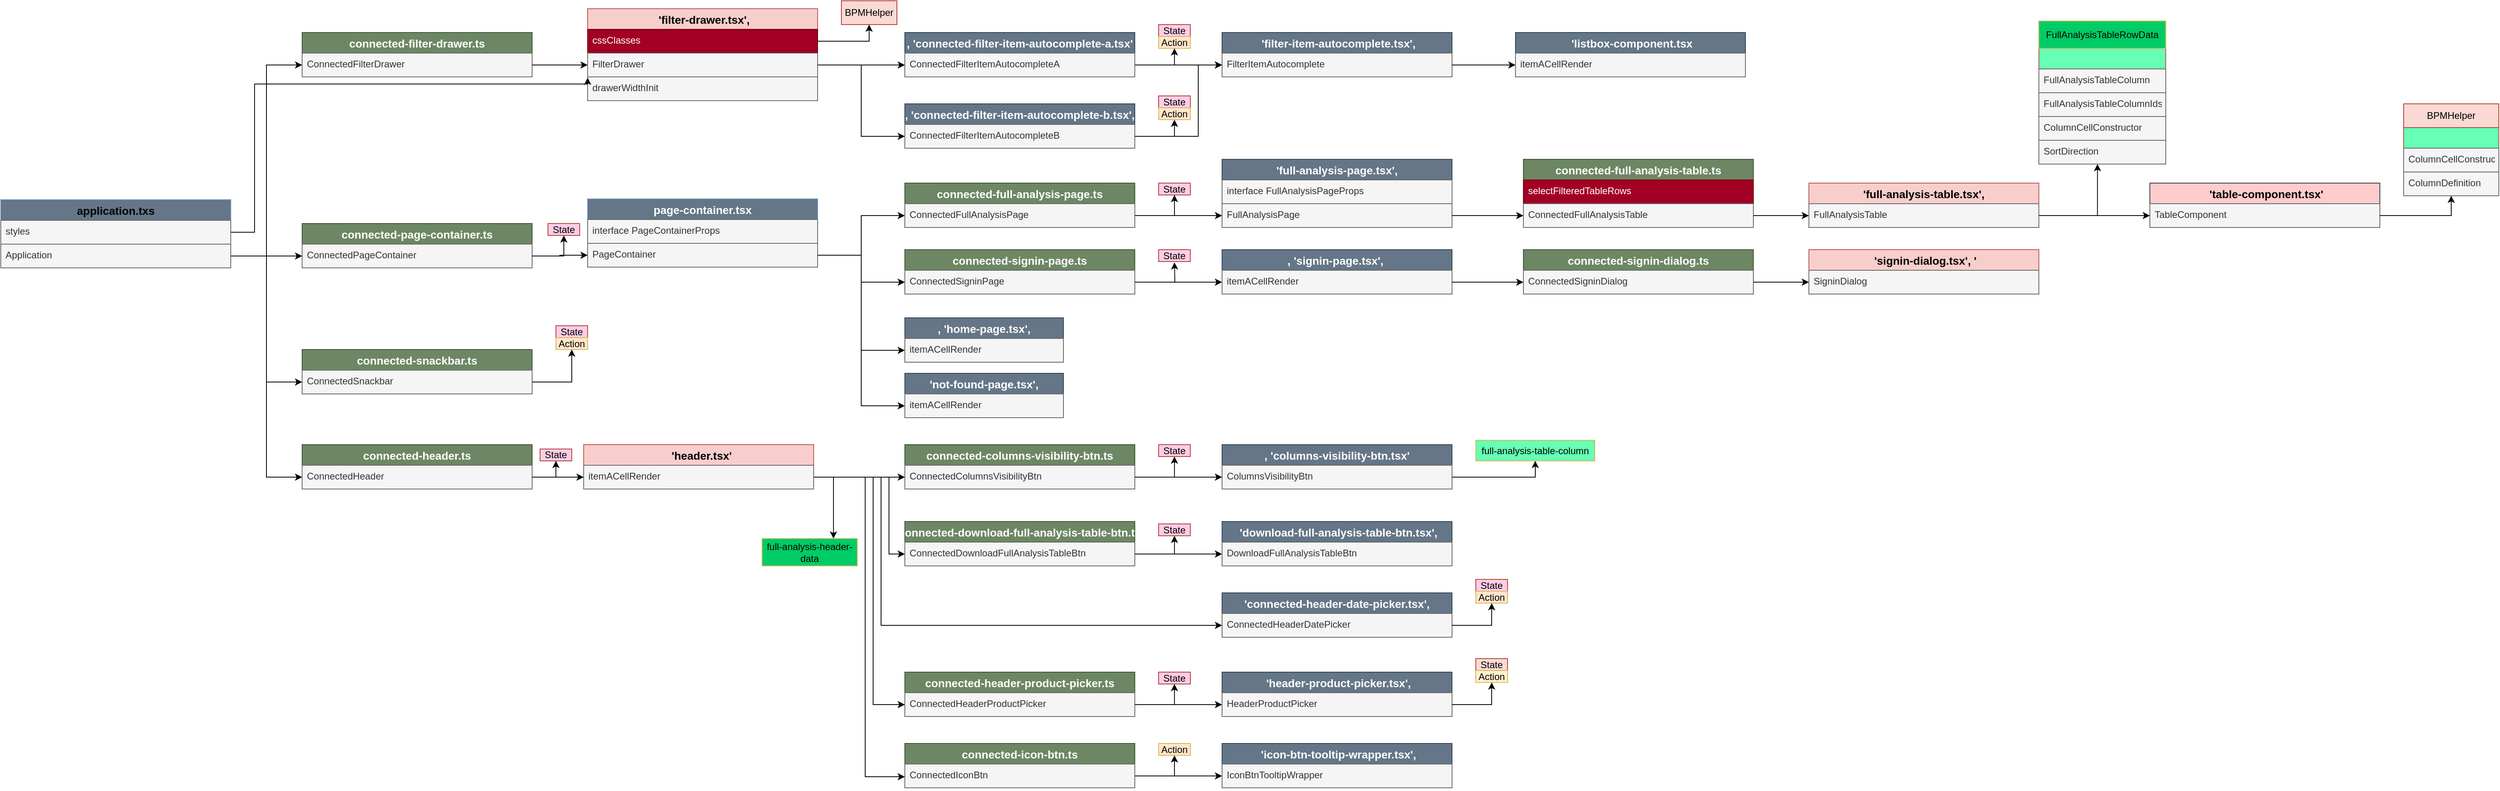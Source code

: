 <mxfile version="14.9.4" type="github">
  <diagram id="5SXes1SylNmNLAyZej1b" name="Page-1">
    <mxGraphModel dx="2721" dy="3867" grid="1" gridSize="10" guides="1" tooltips="1" connect="1" arrows="1" fold="1" page="1" pageScale="1" pageWidth="850" pageHeight="1100" math="0" shadow="0">
      <root>
        <mxCell id="0" />
        <mxCell id="1" parent="0" />
        <mxCell id="j3aWC36EJ92PUxpBvVHE-299" value="connected-columns-visibility-btn.ts" style="swimlane;fontStyle=1;childLayout=stackLayout;horizontal=1;startSize=26;horizontalStack=0;resizeParent=1;resizeParentMax=0;resizeLast=0;collapsible=1;marginBottom=0;align=center;fontSize=14;fillColor=#6d8764;strokeColor=#3A5431;fontColor=#ffffff;" parent="1" vertex="1">
          <mxGeometry x="240" y="-2240" width="290" height="56" as="geometry">
            <mxRectangle x="-70" y="90" width="120" height="26" as="alternateBounds" />
          </mxGeometry>
        </mxCell>
        <mxCell id="j3aWC36EJ92PUxpBvVHE-300" value="ConnectedColumnsVisibilityBtn" style="text;strokeColor=#666666;fillColor=#f5f5f5;spacingLeft=4;spacingRight=4;overflow=hidden;rotatable=0;points=[[0,0.5],[1,0.5]];portConstraint=eastwest;fontSize=12;fontColor=#333333;" parent="j3aWC36EJ92PUxpBvVHE-299" vertex="1">
          <mxGeometry y="26" width="290" height="30" as="geometry" />
        </mxCell>
        <mxCell id="j3aWC36EJ92PUxpBvVHE-303" value="connected-download-full-analysis-table-btn.ts" style="swimlane;fontStyle=1;childLayout=stackLayout;horizontal=1;startSize=26;horizontalStack=0;resizeParent=1;resizeParentMax=0;resizeLast=0;collapsible=1;marginBottom=0;align=center;fontSize=14;fillColor=#6d8764;strokeColor=#3A5431;fontColor=#ffffff;" parent="1" vertex="1">
          <mxGeometry x="240" y="-2143" width="290" height="56" as="geometry">
            <mxRectangle x="-70" y="90" width="120" height="26" as="alternateBounds" />
          </mxGeometry>
        </mxCell>
        <mxCell id="j3aWC36EJ92PUxpBvVHE-306" value="ConnectedDownloadFullAnalysisTableBtn" style="text;strokeColor=#666666;fillColor=#f5f5f5;spacingLeft=4;spacingRight=4;overflow=hidden;rotatable=0;points=[[0,0.5],[1,0.5]];portConstraint=eastwest;fontSize=12;fontColor=#333333;" parent="j3aWC36EJ92PUxpBvVHE-303" vertex="1">
          <mxGeometry y="26" width="290" height="30" as="geometry" />
        </mxCell>
        <mxCell id="j3aWC36EJ92PUxpBvVHE-307" value="connected-filter-drawer.ts" style="swimlane;fontStyle=1;childLayout=stackLayout;horizontal=1;startSize=26;horizontalStack=0;resizeParent=1;resizeParentMax=0;resizeLast=0;collapsible=1;marginBottom=0;align=center;fontSize=14;fillColor=#6d8764;strokeColor=#3A5431;fontColor=#ffffff;" parent="1" vertex="1">
          <mxGeometry x="-520" y="-2760" width="290" height="56" as="geometry">
            <mxRectangle x="-70" y="90" width="120" height="26" as="alternateBounds" />
          </mxGeometry>
        </mxCell>
        <mxCell id="j3aWC36EJ92PUxpBvVHE-310" value="ConnectedFilterDrawer" style="text;strokeColor=#666666;fillColor=#f5f5f5;spacingLeft=4;spacingRight=4;overflow=hidden;rotatable=0;points=[[0,0.5],[1,0.5]];portConstraint=eastwest;fontSize=12;fontColor=#333333;" parent="j3aWC36EJ92PUxpBvVHE-307" vertex="1">
          <mxGeometry y="26" width="290" height="30" as="geometry" />
        </mxCell>
        <mxCell id="j3aWC36EJ92PUxpBvVHE-311" value="connected-full-analysis-page.ts" style="swimlane;fontStyle=1;childLayout=stackLayout;horizontal=1;startSize=26;horizontalStack=0;resizeParent=1;resizeParentMax=0;resizeLast=0;collapsible=1;marginBottom=0;align=center;fontSize=14;fillColor=#6d8764;strokeColor=#3A5431;fontColor=#ffffff;" parent="1" vertex="1">
          <mxGeometry x="240" y="-2570" width="290" height="56" as="geometry">
            <mxRectangle x="-70" y="90" width="120" height="26" as="alternateBounds" />
          </mxGeometry>
        </mxCell>
        <mxCell id="j3aWC36EJ92PUxpBvVHE-314" value="ConnectedFullAnalysisPage" style="text;strokeColor=#666666;fillColor=#f5f5f5;spacingLeft=4;spacingRight=4;overflow=hidden;rotatable=0;points=[[0,0.5],[1,0.5]];portConstraint=eastwest;fontSize=12;fontColor=#333333;" parent="j3aWC36EJ92PUxpBvVHE-311" vertex="1">
          <mxGeometry y="26" width="290" height="30" as="geometry" />
        </mxCell>
        <mxCell id="j3aWC36EJ92PUxpBvVHE-315" value="connected-full-analysis-table.ts" style="swimlane;fontStyle=1;childLayout=stackLayout;horizontal=1;startSize=26;horizontalStack=0;resizeParent=1;resizeParentMax=0;resizeLast=0;collapsible=1;marginBottom=0;align=center;fontSize=14;fillColor=#6d8764;strokeColor=#3A5431;fontColor=#ffffff;" parent="1" vertex="1">
          <mxGeometry x="1020" y="-2600" width="290" height="86" as="geometry">
            <mxRectangle x="-70" y="90" width="120" height="26" as="alternateBounds" />
          </mxGeometry>
        </mxCell>
        <mxCell id="j3aWC36EJ92PUxpBvVHE-317" value="selectFilteredTableRows" style="text;strokeColor=#6F0000;fillColor=#a20025;spacingLeft=4;spacingRight=4;overflow=hidden;rotatable=0;points=[[0,0.5],[1,0.5]];portConstraint=eastwest;fontSize=12;fontColor=#ffffff;" parent="j3aWC36EJ92PUxpBvVHE-315" vertex="1">
          <mxGeometry y="26" width="290" height="30" as="geometry" />
        </mxCell>
        <mxCell id="j3aWC36EJ92PUxpBvVHE-318" value="ConnectedFullAnalysisTable" style="text;strokeColor=#666666;fillColor=#f5f5f5;spacingLeft=4;spacingRight=4;overflow=hidden;rotatable=0;points=[[0,0.5],[1,0.5]];portConstraint=eastwest;fontSize=12;fontColor=#333333;" parent="j3aWC36EJ92PUxpBvVHE-315" vertex="1">
          <mxGeometry y="56" width="290" height="30" as="geometry" />
        </mxCell>
        <mxCell id="j3aWC36EJ92PUxpBvVHE-319" value="connected-header-product-picker.ts" style="swimlane;fontStyle=1;childLayout=stackLayout;horizontal=1;startSize=26;horizontalStack=0;resizeParent=1;resizeParentMax=0;resizeLast=0;collapsible=1;marginBottom=0;align=center;fontSize=14;fillColor=#6d8764;strokeColor=#3A5431;fontColor=#ffffff;" parent="1" vertex="1">
          <mxGeometry x="240" y="-1953" width="290" height="56" as="geometry">
            <mxRectangle x="-70" y="90" width="120" height="26" as="alternateBounds" />
          </mxGeometry>
        </mxCell>
        <mxCell id="j3aWC36EJ92PUxpBvVHE-322" value="ConnectedHeaderProductPicker" style="text;strokeColor=#666666;fillColor=#f5f5f5;spacingLeft=4;spacingRight=4;overflow=hidden;rotatable=0;points=[[0,0.5],[1,0.5]];portConstraint=eastwest;fontSize=12;fontColor=#333333;" parent="j3aWC36EJ92PUxpBvVHE-319" vertex="1">
          <mxGeometry y="26" width="290" height="30" as="geometry" />
        </mxCell>
        <mxCell id="j3aWC36EJ92PUxpBvVHE-323" value="connected-header.ts" style="swimlane;fontStyle=1;childLayout=stackLayout;horizontal=1;startSize=26;horizontalStack=0;resizeParent=1;resizeParentMax=0;resizeLast=0;collapsible=1;marginBottom=0;align=center;fontSize=14;fillColor=#6d8764;strokeColor=#3A5431;fontColor=#ffffff;" parent="1" vertex="1">
          <mxGeometry x="-520" y="-2240" width="290" height="56" as="geometry">
            <mxRectangle x="-70" y="90" width="120" height="26" as="alternateBounds" />
          </mxGeometry>
        </mxCell>
        <mxCell id="j3aWC36EJ92PUxpBvVHE-326" value="ConnectedHeader" style="text;strokeColor=#666666;fillColor=#f5f5f5;spacingLeft=4;spacingRight=4;overflow=hidden;rotatable=0;points=[[0,0.5],[1,0.5]];portConstraint=eastwest;fontSize=12;fontColor=#333333;" parent="j3aWC36EJ92PUxpBvVHE-323" vertex="1">
          <mxGeometry y="26" width="290" height="30" as="geometry" />
        </mxCell>
        <mxCell id="j3aWC36EJ92PUxpBvVHE-327" value="connected-icon-btn.ts" style="swimlane;fontStyle=1;childLayout=stackLayout;horizontal=1;startSize=26;horizontalStack=0;resizeParent=1;resizeParentMax=0;resizeLast=0;collapsible=1;marginBottom=0;align=center;fontSize=14;fillColor=#6d8764;strokeColor=#3A5431;fontColor=#ffffff;" parent="1" vertex="1">
          <mxGeometry x="240" y="-1863" width="290" height="56" as="geometry">
            <mxRectangle x="-70" y="90" width="120" height="26" as="alternateBounds" />
          </mxGeometry>
        </mxCell>
        <mxCell id="j3aWC36EJ92PUxpBvVHE-330" value="ConnectedIconBtn" style="text;strokeColor=#666666;fillColor=#f5f5f5;spacingLeft=4;spacingRight=4;overflow=hidden;rotatable=0;points=[[0,0.5],[1,0.5]];portConstraint=eastwest;fontSize=12;fontColor=#333333;" parent="j3aWC36EJ92PUxpBvVHE-327" vertex="1">
          <mxGeometry y="26" width="290" height="30" as="geometry" />
        </mxCell>
        <mxCell id="j3aWC36EJ92PUxpBvVHE-331" value="connected-page-container.ts" style="swimlane;fontStyle=1;childLayout=stackLayout;horizontal=1;startSize=26;horizontalStack=0;resizeParent=1;resizeParentMax=0;resizeLast=0;collapsible=1;marginBottom=0;align=center;fontSize=14;fillColor=#6d8764;strokeColor=#3A5431;fontColor=#ffffff;" parent="1" vertex="1">
          <mxGeometry x="-520" y="-2519" width="290" height="56" as="geometry">
            <mxRectangle x="-70" y="90" width="120" height="26" as="alternateBounds" />
          </mxGeometry>
        </mxCell>
        <mxCell id="j3aWC36EJ92PUxpBvVHE-334" value="ConnectedPageContainer" style="text;strokeColor=#666666;fillColor=#f5f5f5;spacingLeft=4;spacingRight=4;overflow=hidden;rotatable=0;points=[[0,0.5],[1,0.5]];portConstraint=eastwest;fontSize=12;fontColor=#333333;" parent="j3aWC36EJ92PUxpBvVHE-331" vertex="1">
          <mxGeometry y="26" width="290" height="30" as="geometry" />
        </mxCell>
        <mxCell id="j3aWC36EJ92PUxpBvVHE-335" value="connected-signin-dialog.ts" style="swimlane;fontStyle=1;childLayout=stackLayout;horizontal=1;startSize=26;horizontalStack=0;resizeParent=1;resizeParentMax=0;resizeLast=0;collapsible=1;marginBottom=0;align=center;fontSize=14;fillColor=#6d8764;strokeColor=#3A5431;fontColor=#ffffff;" parent="1" vertex="1">
          <mxGeometry x="1020" y="-2486" width="290" height="56" as="geometry">
            <mxRectangle x="-70" y="90" width="120" height="26" as="alternateBounds" />
          </mxGeometry>
        </mxCell>
        <mxCell id="j3aWC36EJ92PUxpBvVHE-338" value="ConnectedSigninDialog" style="text;strokeColor=#666666;fillColor=#f5f5f5;spacingLeft=4;spacingRight=4;overflow=hidden;rotatable=0;points=[[0,0.5],[1,0.5]];portConstraint=eastwest;fontSize=12;fontColor=#333333;" parent="j3aWC36EJ92PUxpBvVHE-335" vertex="1">
          <mxGeometry y="26" width="290" height="30" as="geometry" />
        </mxCell>
        <mxCell id="j3aWC36EJ92PUxpBvVHE-339" value="connected-signin-page.ts" style="swimlane;fontStyle=1;childLayout=stackLayout;horizontal=1;startSize=26;horizontalStack=0;resizeParent=1;resizeParentMax=0;resizeLast=0;collapsible=1;marginBottom=0;align=center;fontSize=14;fillColor=#6d8764;strokeColor=#3A5431;fontColor=#ffffff;" parent="1" vertex="1">
          <mxGeometry x="240" y="-2486" width="290" height="56" as="geometry">
            <mxRectangle x="-70" y="90" width="120" height="26" as="alternateBounds" />
          </mxGeometry>
        </mxCell>
        <mxCell id="j3aWC36EJ92PUxpBvVHE-342" value="ConnectedSigninPage" style="text;strokeColor=#666666;fillColor=#f5f5f5;spacingLeft=4;spacingRight=4;overflow=hidden;rotatable=0;points=[[0,0.5],[1,0.5]];portConstraint=eastwest;fontSize=12;fontColor=#333333;" parent="j3aWC36EJ92PUxpBvVHE-339" vertex="1">
          <mxGeometry y="26" width="290" height="30" as="geometry" />
        </mxCell>
        <mxCell id="j3aWC36EJ92PUxpBvVHE-343" value="connected-snackbar.ts" style="swimlane;fontStyle=1;childLayout=stackLayout;horizontal=1;startSize=26;horizontalStack=0;resizeParent=1;resizeParentMax=0;resizeLast=0;collapsible=1;marginBottom=0;align=center;fontSize=14;fillColor=#6d8764;strokeColor=#3A5431;fontColor=#ffffff;" parent="1" vertex="1">
          <mxGeometry x="-520" y="-2360" width="290" height="56" as="geometry">
            <mxRectangle x="-70" y="90" width="120" height="26" as="alternateBounds" />
          </mxGeometry>
        </mxCell>
        <mxCell id="j3aWC36EJ92PUxpBvVHE-346" value="ConnectedSnackbar" style="text;strokeColor=#666666;fillColor=#f5f5f5;spacingLeft=4;spacingRight=4;overflow=hidden;rotatable=0;points=[[0,0.5],[1,0.5]];portConstraint=eastwest;fontSize=12;fontColor=#333333;" parent="j3aWC36EJ92PUxpBvVHE-343" vertex="1">
          <mxGeometry y="26" width="290" height="30" as="geometry" />
        </mxCell>
        <mxCell id="KLIFrRBhcnv826Nl3mYW-30" value=", &#39;columns-visibility-btn.tsx&#39;" style="swimlane;fontStyle=1;childLayout=stackLayout;horizontal=1;startSize=26;horizontalStack=0;resizeParent=1;resizeParentMax=0;resizeLast=0;collapsible=1;marginBottom=0;align=center;fontSize=14;fillColor=#647687;strokeColor=#314354;fontColor=#ffffff;" parent="1" vertex="1">
          <mxGeometry x="640" y="-2240" width="290" height="56" as="geometry">
            <mxRectangle x="-70" y="90" width="120" height="26" as="alternateBounds" />
          </mxGeometry>
        </mxCell>
        <mxCell id="KLIFrRBhcnv826Nl3mYW-31" value="ColumnsVisibilityBtn" style="text;strokeColor=#666666;spacingLeft=4;spacingRight=4;overflow=hidden;rotatable=0;points=[[0,0.5],[1,0.5]];portConstraint=eastwest;fontSize=12;fillColor=#f5f5f5;fontColor=#333333;" parent="KLIFrRBhcnv826Nl3mYW-30" vertex="1">
          <mxGeometry y="26" width="290" height="30" as="geometry" />
        </mxCell>
        <mxCell id="KLIFrRBhcnv826Nl3mYW-32" value=", &#39;connected-filter-item-autocomplete-a.tsx&#39;" style="swimlane;fontStyle=1;childLayout=stackLayout;horizontal=1;startSize=26;horizontalStack=0;resizeParent=1;resizeParentMax=0;resizeLast=0;collapsible=1;marginBottom=0;align=center;fontSize=14;fillColor=#647687;strokeColor=#314354;fontColor=#ffffff;" parent="1" vertex="1">
          <mxGeometry x="240" y="-2760" width="290" height="56" as="geometry">
            <mxRectangle x="-70" y="90" width="120" height="26" as="alternateBounds" />
          </mxGeometry>
        </mxCell>
        <mxCell id="KLIFrRBhcnv826Nl3mYW-33" value="ConnectedFilterItemAutocompleteA" style="text;strokeColor=#666666;spacingLeft=4;spacingRight=4;overflow=hidden;rotatable=0;points=[[0,0.5],[1,0.5]];portConstraint=eastwest;fontSize=12;fillColor=#f5f5f5;fontColor=#333333;" parent="KLIFrRBhcnv826Nl3mYW-32" vertex="1">
          <mxGeometry y="26" width="290" height="30" as="geometry" />
        </mxCell>
        <mxCell id="KLIFrRBhcnv826Nl3mYW-34" value=", &#39;connected-filter-item-autocomplete-b.tsx&#39;," style="swimlane;fontStyle=1;childLayout=stackLayout;horizontal=1;startSize=26;horizontalStack=0;resizeParent=1;resizeParentMax=0;resizeLast=0;collapsible=1;marginBottom=0;align=center;fontSize=14;fillColor=#647687;strokeColor=#314354;fontColor=#ffffff;" parent="1" vertex="1">
          <mxGeometry x="240" y="-2670" width="290" height="56" as="geometry">
            <mxRectangle x="-70" y="90" width="120" height="26" as="alternateBounds" />
          </mxGeometry>
        </mxCell>
        <mxCell id="KLIFrRBhcnv826Nl3mYW-35" value="ConnectedFilterItemAutocompleteB" style="text;strokeColor=#666666;spacingLeft=4;spacingRight=4;overflow=hidden;rotatable=0;points=[[0,0.5],[1,0.5]];portConstraint=eastwest;fontSize=12;fillColor=#f5f5f5;fontColor=#333333;" parent="KLIFrRBhcnv826Nl3mYW-34" vertex="1">
          <mxGeometry y="26" width="290" height="30" as="geometry" />
        </mxCell>
        <mxCell id="KLIFrRBhcnv826Nl3mYW-36" value="&#39;full-analysis-table.tsx&#39;," style="swimlane;fontStyle=1;childLayout=stackLayout;horizontal=1;startSize=26;horizontalStack=0;resizeParent=1;resizeParentMax=0;resizeLast=0;collapsible=1;marginBottom=0;align=center;fontSize=14;fillColor=#f8cecc;strokeColor=#b85450;" parent="1" vertex="1">
          <mxGeometry x="1380" y="-2570" width="290" height="56" as="geometry">
            <mxRectangle x="-70" y="90" width="120" height="26" as="alternateBounds" />
          </mxGeometry>
        </mxCell>
        <mxCell id="KLIFrRBhcnv826Nl3mYW-37" value="FullAnalysisTable" style="text;strokeColor=#666666;spacingLeft=4;spacingRight=4;overflow=hidden;rotatable=0;points=[[0,0.5],[1,0.5]];portConstraint=eastwest;fontSize=12;fillColor=#f5f5f5;fontColor=#333333;" parent="KLIFrRBhcnv826Nl3mYW-36" vertex="1">
          <mxGeometry y="26" width="290" height="30" as="geometry" />
        </mxCell>
        <mxCell id="KLIFrRBhcnv826Nl3mYW-40" value="&#39;connected-header-date-picker.tsx&#39;," style="swimlane;fontStyle=1;childLayout=stackLayout;horizontal=1;startSize=26;horizontalStack=0;resizeParent=1;resizeParentMax=0;resizeLast=0;collapsible=1;marginBottom=0;align=center;fontSize=14;fillColor=#647687;strokeColor=#314354;fontColor=#ffffff;" parent="1" vertex="1">
          <mxGeometry x="640" y="-2053" width="290" height="56" as="geometry">
            <mxRectangle x="-70" y="90" width="120" height="26" as="alternateBounds" />
          </mxGeometry>
        </mxCell>
        <mxCell id="KLIFrRBhcnv826Nl3mYW-41" value="ConnectedHeaderDatePicker" style="text;strokeColor=#666666;spacingLeft=4;spacingRight=4;overflow=hidden;rotatable=0;points=[[0,0.5],[1,0.5]];portConstraint=eastwest;fontSize=12;fillColor=#f5f5f5;fontColor=#333333;" parent="KLIFrRBhcnv826Nl3mYW-40" vertex="1">
          <mxGeometry y="26" width="290" height="30" as="geometry" />
        </mxCell>
        <mxCell id="KLIFrRBhcnv826Nl3mYW-44" value=" &#39;filter-drawer.tsx&#39;," style="swimlane;fontStyle=1;childLayout=stackLayout;horizontal=1;startSize=26;horizontalStack=0;resizeParent=1;resizeParentMax=0;resizeLast=0;collapsible=1;marginBottom=0;align=center;fontSize=14;fillColor=#f8cecc;strokeColor=#b85450;" parent="1" vertex="1">
          <mxGeometry x="-160" y="-2790" width="290" height="116" as="geometry">
            <mxRectangle x="-70" y="90" width="120" height="26" as="alternateBounds" />
          </mxGeometry>
        </mxCell>
        <mxCell id="e_GTg55X1-OMGOIqKF3G-136" value="cssClasses" style="text;strokeColor=#6F0000;spacingLeft=4;spacingRight=4;overflow=hidden;rotatable=0;points=[[0,0.5],[1,0.5]];portConstraint=eastwest;fontSize=12;fillColor=#a20025;fontColor=#ffffff;" vertex="1" parent="KLIFrRBhcnv826Nl3mYW-44">
          <mxGeometry y="26" width="290" height="30" as="geometry" />
        </mxCell>
        <mxCell id="KLIFrRBhcnv826Nl3mYW-45" value="FilterDrawer" style="text;strokeColor=#666666;spacingLeft=4;spacingRight=4;overflow=hidden;rotatable=0;points=[[0,0.5],[1,0.5]];portConstraint=eastwest;fontSize=12;fillColor=#f5f5f5;fontColor=#333333;" parent="KLIFrRBhcnv826Nl3mYW-44" vertex="1">
          <mxGeometry y="56" width="290" height="30" as="geometry" />
        </mxCell>
        <mxCell id="e_GTg55X1-OMGOIqKF3G-132" value="drawerWidthInit" style="text;strokeColor=#666666;spacingLeft=4;spacingRight=4;overflow=hidden;rotatable=0;points=[[0,0.5],[1,0.5]];portConstraint=eastwest;fontSize=12;fillColor=#f5f5f5;fontColor=#333333;" vertex="1" parent="KLIFrRBhcnv826Nl3mYW-44">
          <mxGeometry y="86" width="290" height="30" as="geometry" />
        </mxCell>
        <mxCell id="KLIFrRBhcnv826Nl3mYW-46" value=" &#39;filter-item-autocomplete.tsx&#39;," style="swimlane;fontStyle=1;childLayout=stackLayout;horizontal=1;startSize=26;horizontalStack=0;resizeParent=1;resizeParentMax=0;resizeLast=0;collapsible=1;marginBottom=0;align=center;fontSize=14;fillColor=#647687;strokeColor=#314354;fontColor=#ffffff;" parent="1" vertex="1">
          <mxGeometry x="640" y="-2760" width="290" height="56" as="geometry">
            <mxRectangle x="-70" y="90" width="120" height="26" as="alternateBounds" />
          </mxGeometry>
        </mxCell>
        <mxCell id="KLIFrRBhcnv826Nl3mYW-47" value="FilterItemAutocomplete" style="text;strokeColor=#666666;spacingLeft=4;spacingRight=4;overflow=hidden;rotatable=0;points=[[0,0.5],[1,0.5]];portConstraint=eastwest;fontSize=12;fillColor=#f5f5f5;fontColor=#333333;" parent="KLIFrRBhcnv826Nl3mYW-46" vertex="1">
          <mxGeometry y="26" width="290" height="30" as="geometry" />
        </mxCell>
        <mxCell id="KLIFrRBhcnv826Nl3mYW-48" value=" &#39;full-analysis-page.tsx&#39;, " style="swimlane;fontStyle=1;childLayout=stackLayout;horizontal=1;startSize=26;horizontalStack=0;resizeParent=1;resizeParentMax=0;resizeLast=0;collapsible=1;marginBottom=0;align=center;fontSize=14;fillColor=#647687;strokeColor=#314354;fontColor=#ffffff;" parent="1" vertex="1">
          <mxGeometry x="640" y="-2600" width="290" height="86" as="geometry">
            <mxRectangle x="-70" y="90" width="120" height="26" as="alternateBounds" />
          </mxGeometry>
        </mxCell>
        <mxCell id="KLIFrRBhcnv826Nl3mYW-49" value="interface FullAnalysisPageProps" style="text;strokeColor=#666666;spacingLeft=4;spacingRight=4;overflow=hidden;rotatable=0;points=[[0,0.5],[1,0.5]];portConstraint=eastwest;fontSize=12;fillColor=#f5f5f5;fontColor=#333333;" parent="KLIFrRBhcnv826Nl3mYW-48" vertex="1">
          <mxGeometry y="26" width="290" height="30" as="geometry" />
        </mxCell>
        <mxCell id="e_GTg55X1-OMGOIqKF3G-41" value="FullAnalysisPage" style="text;strokeColor=#666666;spacingLeft=4;spacingRight=4;overflow=hidden;rotatable=0;points=[[0,0.5],[1,0.5]];portConstraint=eastwest;fontSize=12;fillColor=#f5f5f5;fontColor=#333333;" vertex="1" parent="KLIFrRBhcnv826Nl3mYW-48">
          <mxGeometry y="56" width="290" height="30" as="geometry" />
        </mxCell>
        <mxCell id="KLIFrRBhcnv826Nl3mYW-50" value="  &#39;header.tsx&#39;" style="swimlane;fontStyle=1;childLayout=stackLayout;horizontal=1;startSize=26;horizontalStack=0;resizeParent=1;resizeParentMax=0;resizeLast=0;collapsible=1;marginBottom=0;align=center;fontSize=14;fillColor=#f8cecc;strokeColor=#b85450;" parent="1" vertex="1">
          <mxGeometry x="-165" y="-2240" width="290" height="56" as="geometry">
            <mxRectangle x="-70" y="90" width="120" height="26" as="alternateBounds" />
          </mxGeometry>
        </mxCell>
        <mxCell id="KLIFrRBhcnv826Nl3mYW-51" value="itemACellRender" style="text;strokeColor=#666666;spacingLeft=4;spacingRight=4;overflow=hidden;rotatable=0;points=[[0,0.5],[1,0.5]];portConstraint=eastwest;fontSize=12;fillColor=#f5f5f5;fontColor=#333333;" parent="KLIFrRBhcnv826Nl3mYW-50" vertex="1">
          <mxGeometry y="26" width="290" height="30" as="geometry" />
        </mxCell>
        <mxCell id="KLIFrRBhcnv826Nl3mYW-56" value=" &#39;table-component.tsx&#39;" style="swimlane;fontStyle=1;childLayout=stackLayout;horizontal=1;startSize=26;horizontalStack=0;resizeParent=1;resizeParentMax=0;resizeLast=0;collapsible=1;marginBottom=0;align=center;fontSize=14;strokeColor=#36393d;fillColor=#ffcccc;" parent="1" vertex="1">
          <mxGeometry x="1810" y="-2570" width="290" height="56" as="geometry">
            <mxRectangle x="-70" y="90" width="120" height="26" as="alternateBounds" />
          </mxGeometry>
        </mxCell>
        <mxCell id="KLIFrRBhcnv826Nl3mYW-57" value="TableComponent" style="text;strokeColor=#666666;spacingLeft=4;spacingRight=4;overflow=hidden;rotatable=0;points=[[0,0.5],[1,0.5]];portConstraint=eastwest;fontSize=12;fillColor=#f5f5f5;fontColor=#333333;" parent="KLIFrRBhcnv826Nl3mYW-56" vertex="1">
          <mxGeometry y="26" width="290" height="30" as="geometry" />
        </mxCell>
        <mxCell id="e_GTg55X1-OMGOIqKF3G-2" value=", &#39;signin-page.tsx&#39;, " style="swimlane;fontStyle=1;childLayout=stackLayout;horizontal=1;startSize=26;horizontalStack=0;resizeParent=1;resizeParentMax=0;resizeLast=0;collapsible=1;marginBottom=0;align=center;fontSize=14;strokeColor=#314354;fontColor=#ffffff;fillColor=#647687;" vertex="1" parent="1">
          <mxGeometry x="640" y="-2486" width="290" height="56" as="geometry">
            <mxRectangle x="-70" y="90" width="120" height="26" as="alternateBounds" />
          </mxGeometry>
        </mxCell>
        <mxCell id="e_GTg55X1-OMGOIqKF3G-3" value="itemACellRender" style="text;strokeColor=#666666;spacingLeft=4;spacingRight=4;overflow=hidden;rotatable=0;points=[[0,0.5],[1,0.5]];portConstraint=eastwest;fontSize=12;fillColor=#f5f5f5;fontColor=#333333;" vertex="1" parent="e_GTg55X1-OMGOIqKF3G-2">
          <mxGeometry y="26" width="290" height="30" as="geometry" />
        </mxCell>
        <mxCell id="e_GTg55X1-OMGOIqKF3G-4" value=" &#39;signin-dialog.tsx&#39;, &#39;" style="swimlane;fontStyle=1;childLayout=stackLayout;horizontal=1;startSize=26;horizontalStack=0;resizeParent=1;resizeParentMax=0;resizeLast=0;collapsible=1;marginBottom=0;align=center;fontSize=14;strokeColor=#b85450;fillColor=#f8cecc;" vertex="1" parent="1">
          <mxGeometry x="1380" y="-2486" width="290" height="56" as="geometry">
            <mxRectangle x="-70" y="90" width="120" height="26" as="alternateBounds" />
          </mxGeometry>
        </mxCell>
        <mxCell id="e_GTg55X1-OMGOIqKF3G-5" value="SigninDialog" style="text;strokeColor=#666666;spacingLeft=4;spacingRight=4;overflow=hidden;rotatable=0;points=[[0,0.5],[1,0.5]];portConstraint=eastwest;fontSize=12;fillColor=#f5f5f5;fontColor=#333333;" vertex="1" parent="e_GTg55X1-OMGOIqKF3G-4">
          <mxGeometry y="26" width="290" height="30" as="geometry" />
        </mxCell>
        <mxCell id="e_GTg55X1-OMGOIqKF3G-6" value="page-container.tsx" style="swimlane;fontStyle=1;childLayout=stackLayout;horizontal=1;startSize=26;horizontalStack=0;resizeParent=1;resizeParentMax=0;resizeLast=0;collapsible=1;marginBottom=0;align=center;fontSize=14;fillColor=#647687;strokeColor=#6c8ebf;fontColor=#ffffff;" vertex="1" parent="1">
          <mxGeometry x="-160" y="-2550" width="290" height="86" as="geometry">
            <mxRectangle x="-70" y="90" width="120" height="26" as="alternateBounds" />
          </mxGeometry>
        </mxCell>
        <mxCell id="e_GTg55X1-OMGOIqKF3G-7" value="interface PageContainerProps" style="text;strokeColor=#666666;spacingLeft=4;spacingRight=4;overflow=hidden;rotatable=0;points=[[0,0.5],[1,0.5]];portConstraint=eastwest;fontSize=12;fillColor=#f5f5f5;fontColor=#333333;" vertex="1" parent="e_GTg55X1-OMGOIqKF3G-6">
          <mxGeometry y="26" width="290" height="30" as="geometry" />
        </mxCell>
        <mxCell id="e_GTg55X1-OMGOIqKF3G-30" value="PageContainer" style="text;strokeColor=#666666;spacingLeft=4;spacingRight=4;overflow=hidden;rotatable=0;points=[[0,0.5],[1,0.5]];portConstraint=eastwest;fontSize=12;fillColor=#f5f5f5;fontColor=#333333;" vertex="1" parent="e_GTg55X1-OMGOIqKF3G-6">
          <mxGeometry y="56" width="290" height="30" as="geometry" />
        </mxCell>
        <mxCell id="e_GTg55X1-OMGOIqKF3G-12" value=" &#39;download-full-analysis-table-btn.tsx&#39;," style="swimlane;fontStyle=1;childLayout=stackLayout;horizontal=1;startSize=26;horizontalStack=0;resizeParent=1;resizeParentMax=0;resizeLast=0;collapsible=1;marginBottom=0;align=center;fontSize=14;fillColor=#647687;strokeColor=#314354;fontColor=#ffffff;" vertex="1" parent="1">
          <mxGeometry x="640" y="-2143" width="290" height="56" as="geometry">
            <mxRectangle x="-70" y="90" width="120" height="26" as="alternateBounds" />
          </mxGeometry>
        </mxCell>
        <mxCell id="e_GTg55X1-OMGOIqKF3G-13" value="DownloadFullAnalysisTableBtn" style="text;strokeColor=#666666;spacingLeft=4;spacingRight=4;overflow=hidden;rotatable=0;points=[[0,0.5],[1,0.5]];portConstraint=eastwest;fontSize=12;fillColor=#f5f5f5;fontColor=#333333;" vertex="1" parent="e_GTg55X1-OMGOIqKF3G-12">
          <mxGeometry y="26" width="290" height="30" as="geometry" />
        </mxCell>
        <mxCell id="e_GTg55X1-OMGOIqKF3G-14" value=", &#39;home-page.tsx&#39;," style="swimlane;fontStyle=1;childLayout=stackLayout;horizontal=1;startSize=26;horizontalStack=0;resizeParent=1;resizeParentMax=0;resizeLast=0;collapsible=1;marginBottom=0;align=center;fontSize=14;fillColor=#647687;strokeColor=#314354;fontColor=#ffffff;" vertex="1" parent="1">
          <mxGeometry x="240" y="-2400" width="200" height="56" as="geometry">
            <mxRectangle x="-70" y="90" width="120" height="26" as="alternateBounds" />
          </mxGeometry>
        </mxCell>
        <mxCell id="e_GTg55X1-OMGOIqKF3G-15" value="itemACellRender" style="text;strokeColor=#666666;spacingLeft=4;spacingRight=4;overflow=hidden;rotatable=0;points=[[0,0.5],[1,0.5]];portConstraint=eastwest;fontSize=12;fillColor=#f5f5f5;fontColor=#333333;" vertex="1" parent="e_GTg55X1-OMGOIqKF3G-14">
          <mxGeometry y="26" width="200" height="30" as="geometry" />
        </mxCell>
        <mxCell id="e_GTg55X1-OMGOIqKF3G-16" value=" &#39;icon-btn-tooltip-wrapper.tsx&#39;," style="swimlane;fontStyle=1;childLayout=stackLayout;horizontal=1;startSize=26;horizontalStack=0;resizeParent=1;resizeParentMax=0;resizeLast=0;collapsible=1;marginBottom=0;align=center;fontSize=14;fillColor=#647687;strokeColor=#314354;fontColor=#ffffff;" vertex="1" parent="1">
          <mxGeometry x="640" y="-1863" width="290" height="56" as="geometry">
            <mxRectangle x="-70" y="90" width="120" height="26" as="alternateBounds" />
          </mxGeometry>
        </mxCell>
        <mxCell id="e_GTg55X1-OMGOIqKF3G-17" value="IconBtnTooltipWrapper" style="text;strokeColor=#666666;spacingLeft=4;spacingRight=4;overflow=hidden;rotatable=0;points=[[0,0.5],[1,0.5]];portConstraint=eastwest;fontSize=12;fillColor=#f5f5f5;fontColor=#333333;" vertex="1" parent="e_GTg55X1-OMGOIqKF3G-16">
          <mxGeometry y="26" width="290" height="30" as="geometry" />
        </mxCell>
        <mxCell id="e_GTg55X1-OMGOIqKF3G-18" value=" &#39;header-product-picker.tsx&#39;," style="swimlane;fontStyle=1;childLayout=stackLayout;horizontal=1;startSize=26;horizontalStack=0;resizeParent=1;resizeParentMax=0;resizeLast=0;collapsible=1;marginBottom=0;align=center;fontSize=14;fillColor=#647687;strokeColor=#314354;fontColor=#ffffff;" vertex="1" parent="1">
          <mxGeometry x="640" y="-1953" width="290" height="56" as="geometry">
            <mxRectangle x="-70" y="90" width="120" height="26" as="alternateBounds" />
          </mxGeometry>
        </mxCell>
        <mxCell id="e_GTg55X1-OMGOIqKF3G-19" value="HeaderProductPicker" style="text;strokeColor=#666666;spacingLeft=4;spacingRight=4;overflow=hidden;rotatable=0;points=[[0,0.5],[1,0.5]];portConstraint=eastwest;fontSize=12;fillColor=#f5f5f5;fontColor=#333333;" vertex="1" parent="e_GTg55X1-OMGOIqKF3G-18">
          <mxGeometry y="26" width="290" height="30" as="geometry" />
        </mxCell>
        <mxCell id="e_GTg55X1-OMGOIqKF3G-20" value=" &#39;not-found-page.tsx&#39;, " style="swimlane;fontStyle=1;childLayout=stackLayout;horizontal=1;startSize=26;horizontalStack=0;resizeParent=1;resizeParentMax=0;resizeLast=0;collapsible=1;marginBottom=0;align=center;fontSize=14;fillColor=#647687;strokeColor=#314354;fontColor=#ffffff;" vertex="1" parent="1">
          <mxGeometry x="240" y="-2330" width="200" height="56" as="geometry">
            <mxRectangle x="-70" y="90" width="120" height="26" as="alternateBounds" />
          </mxGeometry>
        </mxCell>
        <mxCell id="e_GTg55X1-OMGOIqKF3G-21" value="itemACellRender" style="text;strokeColor=#666666;spacingLeft=4;spacingRight=4;overflow=hidden;rotatable=0;points=[[0,0.5],[1,0.5]];portConstraint=eastwest;fontSize=12;fillColor=#f5f5f5;fontColor=#333333;" vertex="1" parent="e_GTg55X1-OMGOIqKF3G-20">
          <mxGeometry y="26" width="200" height="30" as="geometry" />
        </mxCell>
        <mxCell id="e_GTg55X1-OMGOIqKF3G-22" value=" &#39;listbox-component.tsx" style="swimlane;fontStyle=1;childLayout=stackLayout;horizontal=1;startSize=26;horizontalStack=0;resizeParent=1;resizeParentMax=0;resizeLast=0;collapsible=1;marginBottom=0;align=center;fontSize=14;fillColor=#647687;strokeColor=#314354;fontColor=#ffffff;" vertex="1" parent="1">
          <mxGeometry x="1010" y="-2760" width="290" height="56" as="geometry">
            <mxRectangle x="-70" y="90" width="120" height="26" as="alternateBounds" />
          </mxGeometry>
        </mxCell>
        <mxCell id="e_GTg55X1-OMGOIqKF3G-23" value="itemACellRender" style="text;strokeColor=#666666;spacingLeft=4;spacingRight=4;overflow=hidden;rotatable=0;points=[[0,0.5],[1,0.5]];portConstraint=eastwest;fontSize=12;fillColor=#f5f5f5;fontColor=#333333;" vertex="1" parent="e_GTg55X1-OMGOIqKF3G-22">
          <mxGeometry y="26" width="290" height="30" as="geometry" />
        </mxCell>
        <mxCell id="e_GTg55X1-OMGOIqKF3G-35" style="edgeStyle=orthogonalEdgeStyle;rounded=0;orthogonalLoop=1;jettySize=auto;html=1;" edge="1" parent="1" source="e_GTg55X1-OMGOIqKF3G-30" target="e_GTg55X1-OMGOIqKF3G-15">
          <mxGeometry relative="1" as="geometry" />
        </mxCell>
        <mxCell id="e_GTg55X1-OMGOIqKF3G-36" style="edgeStyle=orthogonalEdgeStyle;rounded=0;orthogonalLoop=1;jettySize=auto;html=1;" edge="1" parent="1" source="e_GTg55X1-OMGOIqKF3G-30" target="e_GTg55X1-OMGOIqKF3G-21">
          <mxGeometry relative="1" as="geometry" />
        </mxCell>
        <mxCell id="e_GTg55X1-OMGOIqKF3G-52" value="application.txs" style="swimlane;fontStyle=1;childLayout=stackLayout;horizontal=1;startSize=26;horizontalStack=0;resizeParent=1;resizeParentMax=0;resizeLast=0;collapsible=1;marginBottom=0;align=center;fontSize=14;strokeColor=#6c8ebf;fillColor=#647687;" vertex="1" parent="1">
          <mxGeometry x="-900" y="-2549" width="290" height="86" as="geometry">
            <mxRectangle x="-70" y="90" width="120" height="26" as="alternateBounds" />
          </mxGeometry>
        </mxCell>
        <mxCell id="e_GTg55X1-OMGOIqKF3G-59" value="styles" style="text;strokeColor=#666666;fillColor=#f5f5f5;spacingLeft=4;spacingRight=4;overflow=hidden;rotatable=0;points=[[0,0.5],[1,0.5]];portConstraint=eastwest;fontSize=12;fontColor=#333333;" vertex="1" parent="e_GTg55X1-OMGOIqKF3G-52">
          <mxGeometry y="26" width="290" height="30" as="geometry" />
        </mxCell>
        <mxCell id="e_GTg55X1-OMGOIqKF3G-53" value="Application" style="text;strokeColor=#666666;fillColor=#f5f5f5;spacingLeft=4;spacingRight=4;overflow=hidden;rotatable=0;points=[[0,0.5],[1,0.5]];portConstraint=eastwest;fontSize=12;fontColor=#333333;" vertex="1" parent="e_GTg55X1-OMGOIqKF3G-52">
          <mxGeometry y="56" width="290" height="30" as="geometry" />
        </mxCell>
        <mxCell id="e_GTg55X1-OMGOIqKF3G-65" style="edgeStyle=orthogonalEdgeStyle;rounded=0;orthogonalLoop=1;jettySize=auto;html=1;" edge="1" parent="1" source="KLIFrRBhcnv826Nl3mYW-45" target="KLIFrRBhcnv826Nl3mYW-33">
          <mxGeometry relative="1" as="geometry" />
        </mxCell>
        <mxCell id="e_GTg55X1-OMGOIqKF3G-67" style="edgeStyle=orthogonalEdgeStyle;rounded=0;orthogonalLoop=1;jettySize=auto;html=1;" edge="1" parent="1" source="KLIFrRBhcnv826Nl3mYW-45" target="KLIFrRBhcnv826Nl3mYW-35">
          <mxGeometry relative="1" as="geometry" />
        </mxCell>
        <mxCell id="e_GTg55X1-OMGOIqKF3G-68" style="edgeStyle=orthogonalEdgeStyle;rounded=0;orthogonalLoop=1;jettySize=auto;html=1;" edge="1" parent="1" source="KLIFrRBhcnv826Nl3mYW-33" target="KLIFrRBhcnv826Nl3mYW-47">
          <mxGeometry relative="1" as="geometry" />
        </mxCell>
        <mxCell id="e_GTg55X1-OMGOIqKF3G-69" style="edgeStyle=orthogonalEdgeStyle;rounded=0;orthogonalLoop=1;jettySize=auto;html=1;entryX=0;entryY=0.5;entryDx=0;entryDy=0;" edge="1" parent="1" source="KLIFrRBhcnv826Nl3mYW-35" target="KLIFrRBhcnv826Nl3mYW-47">
          <mxGeometry relative="1" as="geometry">
            <Array as="points">
              <mxPoint x="610" y="-2629" />
              <mxPoint x="610" y="-2719" />
            </Array>
          </mxGeometry>
        </mxCell>
        <mxCell id="e_GTg55X1-OMGOIqKF3G-70" style="edgeStyle=orthogonalEdgeStyle;rounded=0;orthogonalLoop=1;jettySize=auto;html=1;" edge="1" parent="1" source="KLIFrRBhcnv826Nl3mYW-47" target="e_GTg55X1-OMGOIqKF3G-23">
          <mxGeometry relative="1" as="geometry" />
        </mxCell>
        <mxCell id="e_GTg55X1-OMGOIqKF3G-88" style="edgeStyle=orthogonalEdgeStyle;rounded=0;orthogonalLoop=1;jettySize=auto;html=1;" edge="1" parent="1" source="KLIFrRBhcnv826Nl3mYW-37" target="KLIFrRBhcnv826Nl3mYW-57">
          <mxGeometry relative="1" as="geometry" />
        </mxCell>
        <mxCell id="e_GTg55X1-OMGOIqKF3G-104" style="edgeStyle=orthogonalEdgeStyle;rounded=0;orthogonalLoop=1;jettySize=auto;html=1;" edge="1" parent="1" source="KLIFrRBhcnv826Nl3mYW-51" target="j3aWC36EJ92PUxpBvVHE-300">
          <mxGeometry relative="1" as="geometry" />
        </mxCell>
        <mxCell id="e_GTg55X1-OMGOIqKF3G-105" style="edgeStyle=orthogonalEdgeStyle;rounded=0;orthogonalLoop=1;jettySize=auto;html=1;entryX=0;entryY=0.5;entryDx=0;entryDy=0;" edge="1" parent="1" source="j3aWC36EJ92PUxpBvVHE-300" target="KLIFrRBhcnv826Nl3mYW-31">
          <mxGeometry relative="1" as="geometry" />
        </mxCell>
        <mxCell id="e_GTg55X1-OMGOIqKF3G-107" style="edgeStyle=orthogonalEdgeStyle;rounded=0;orthogonalLoop=1;jettySize=auto;html=1;" edge="1" parent="1" source="j3aWC36EJ92PUxpBvVHE-330" target="e_GTg55X1-OMGOIqKF3G-17">
          <mxGeometry relative="1" as="geometry" />
        </mxCell>
        <mxCell id="e_GTg55X1-OMGOIqKF3G-108" style="edgeStyle=orthogonalEdgeStyle;rounded=0;orthogonalLoop=1;jettySize=auto;html=1;" edge="1" parent="1" source="j3aWC36EJ92PUxpBvVHE-322" target="e_GTg55X1-OMGOIqKF3G-19">
          <mxGeometry relative="1" as="geometry" />
        </mxCell>
        <mxCell id="e_GTg55X1-OMGOIqKF3G-109" style="edgeStyle=orthogonalEdgeStyle;rounded=0;orthogonalLoop=1;jettySize=auto;html=1;" edge="1" parent="1" source="j3aWC36EJ92PUxpBvVHE-306" target="e_GTg55X1-OMGOIqKF3G-13">
          <mxGeometry relative="1" as="geometry" />
        </mxCell>
        <mxCell id="e_GTg55X1-OMGOIqKF3G-110" style="edgeStyle=orthogonalEdgeStyle;rounded=0;orthogonalLoop=1;jettySize=auto;html=1;" edge="1" parent="1" source="KLIFrRBhcnv826Nl3mYW-51" target="j3aWC36EJ92PUxpBvVHE-306">
          <mxGeometry relative="1" as="geometry">
            <Array as="points">
              <mxPoint x="220" y="-2199" />
              <mxPoint x="220" y="-2102" />
            </Array>
          </mxGeometry>
        </mxCell>
        <mxCell id="e_GTg55X1-OMGOIqKF3G-111" style="edgeStyle=orthogonalEdgeStyle;rounded=0;orthogonalLoop=1;jettySize=auto;html=1;entryX=0;entryY=0.5;entryDx=0;entryDy=0;" edge="1" parent="1" source="KLIFrRBhcnv826Nl3mYW-51" target="j3aWC36EJ92PUxpBvVHE-322">
          <mxGeometry relative="1" as="geometry">
            <Array as="points">
              <mxPoint x="200" y="-2199" />
              <mxPoint x="200" y="-1912" />
            </Array>
          </mxGeometry>
        </mxCell>
        <mxCell id="e_GTg55X1-OMGOIqKF3G-112" style="edgeStyle=orthogonalEdgeStyle;rounded=0;orthogonalLoop=1;jettySize=auto;html=1;entryX=0;entryY=0.75;entryDx=0;entryDy=0;" edge="1" parent="1" source="KLIFrRBhcnv826Nl3mYW-51" target="j3aWC36EJ92PUxpBvVHE-327">
          <mxGeometry relative="1" as="geometry">
            <Array as="points">
              <mxPoint x="190" y="-2199" />
              <mxPoint x="190" y="-1821" />
            </Array>
          </mxGeometry>
        </mxCell>
        <mxCell id="e_GTg55X1-OMGOIqKF3G-113" style="edgeStyle=orthogonalEdgeStyle;rounded=0;orthogonalLoop=1;jettySize=auto;html=1;entryX=0;entryY=0.5;entryDx=0;entryDy=0;" edge="1" parent="1" source="KLIFrRBhcnv826Nl3mYW-51" target="KLIFrRBhcnv826Nl3mYW-41">
          <mxGeometry relative="1" as="geometry">
            <Array as="points">
              <mxPoint x="210" y="-2199" />
              <mxPoint x="210" y="-2012" />
            </Array>
          </mxGeometry>
        </mxCell>
        <mxCell id="e_GTg55X1-OMGOIqKF3G-114" style="edgeStyle=orthogonalEdgeStyle;rounded=0;orthogonalLoop=1;jettySize=auto;html=1;" edge="1" parent="1" source="e_GTg55X1-OMGOIqKF3G-53" target="j3aWC36EJ92PUxpBvVHE-334">
          <mxGeometry relative="1" as="geometry" />
        </mxCell>
        <mxCell id="e_GTg55X1-OMGOIqKF3G-116" style="edgeStyle=orthogonalEdgeStyle;rounded=0;orthogonalLoop=1;jettySize=auto;html=1;" edge="1" parent="1" source="e_GTg55X1-OMGOIqKF3G-53" target="j3aWC36EJ92PUxpBvVHE-346">
          <mxGeometry relative="1" as="geometry" />
        </mxCell>
        <mxCell id="e_GTg55X1-OMGOIqKF3G-117" style="edgeStyle=orthogonalEdgeStyle;rounded=0;orthogonalLoop=1;jettySize=auto;html=1;" edge="1" parent="1" source="e_GTg55X1-OMGOIqKF3G-53" target="j3aWC36EJ92PUxpBvVHE-310">
          <mxGeometry relative="1" as="geometry" />
        </mxCell>
        <mxCell id="e_GTg55X1-OMGOIqKF3G-118" style="edgeStyle=orthogonalEdgeStyle;rounded=0;orthogonalLoop=1;jettySize=auto;html=1;" edge="1" parent="1" source="e_GTg55X1-OMGOIqKF3G-53" target="j3aWC36EJ92PUxpBvVHE-326">
          <mxGeometry relative="1" as="geometry" />
        </mxCell>
        <mxCell id="e_GTg55X1-OMGOIqKF3G-119" style="edgeStyle=orthogonalEdgeStyle;rounded=0;orthogonalLoop=1;jettySize=auto;html=1;" edge="1" parent="1" source="j3aWC36EJ92PUxpBvVHE-326" target="KLIFrRBhcnv826Nl3mYW-51">
          <mxGeometry relative="1" as="geometry" />
        </mxCell>
        <mxCell id="e_GTg55X1-OMGOIqKF3G-120" style="edgeStyle=orthogonalEdgeStyle;rounded=0;orthogonalLoop=1;jettySize=auto;html=1;" edge="1" parent="1" source="j3aWC36EJ92PUxpBvVHE-310" target="KLIFrRBhcnv826Nl3mYW-45">
          <mxGeometry relative="1" as="geometry" />
        </mxCell>
        <mxCell id="e_GTg55X1-OMGOIqKF3G-121" style="edgeStyle=orthogonalEdgeStyle;rounded=0;orthogonalLoop=1;jettySize=auto;html=1;entryX=0;entryY=0.5;entryDx=0;entryDy=0;" edge="1" parent="1" source="j3aWC36EJ92PUxpBvVHE-334" target="e_GTg55X1-OMGOIqKF3G-30">
          <mxGeometry relative="1" as="geometry" />
        </mxCell>
        <mxCell id="e_GTg55X1-OMGOIqKF3G-122" style="edgeStyle=orthogonalEdgeStyle;rounded=0;orthogonalLoop=1;jettySize=auto;html=1;entryX=0;entryY=0.5;entryDx=0;entryDy=0;" edge="1" parent="1" source="e_GTg55X1-OMGOIqKF3G-30" target="j3aWC36EJ92PUxpBvVHE-314">
          <mxGeometry relative="1" as="geometry" />
        </mxCell>
        <mxCell id="e_GTg55X1-OMGOIqKF3G-123" style="edgeStyle=orthogonalEdgeStyle;rounded=0;orthogonalLoop=1;jettySize=auto;html=1;" edge="1" parent="1" source="e_GTg55X1-OMGOIqKF3G-30" target="j3aWC36EJ92PUxpBvVHE-342">
          <mxGeometry relative="1" as="geometry" />
        </mxCell>
        <mxCell id="e_GTg55X1-OMGOIqKF3G-124" style="edgeStyle=orthogonalEdgeStyle;rounded=0;orthogonalLoop=1;jettySize=auto;html=1;" edge="1" parent="1" source="j3aWC36EJ92PUxpBvVHE-314" target="e_GTg55X1-OMGOIqKF3G-41">
          <mxGeometry relative="1" as="geometry" />
        </mxCell>
        <mxCell id="e_GTg55X1-OMGOIqKF3G-125" style="edgeStyle=orthogonalEdgeStyle;rounded=0;orthogonalLoop=1;jettySize=auto;html=1;" edge="1" parent="1" source="j3aWC36EJ92PUxpBvVHE-342" target="e_GTg55X1-OMGOIqKF3G-3">
          <mxGeometry relative="1" as="geometry" />
        </mxCell>
        <mxCell id="e_GTg55X1-OMGOIqKF3G-126" style="edgeStyle=orthogonalEdgeStyle;rounded=0;orthogonalLoop=1;jettySize=auto;html=1;" edge="1" parent="1" source="e_GTg55X1-OMGOIqKF3G-3" target="j3aWC36EJ92PUxpBvVHE-338">
          <mxGeometry relative="1" as="geometry" />
        </mxCell>
        <mxCell id="e_GTg55X1-OMGOIqKF3G-128" value="" style="edgeStyle=orthogonalEdgeStyle;rounded=0;orthogonalLoop=1;jettySize=auto;html=1;" edge="1" parent="1" source="j3aWC36EJ92PUxpBvVHE-338" target="e_GTg55X1-OMGOIqKF3G-5">
          <mxGeometry relative="1" as="geometry" />
        </mxCell>
        <mxCell id="e_GTg55X1-OMGOIqKF3G-130" value="" style="edgeStyle=orthogonalEdgeStyle;rounded=0;orthogonalLoop=1;jettySize=auto;html=1;" edge="1" parent="1" source="e_GTg55X1-OMGOIqKF3G-41" target="j3aWC36EJ92PUxpBvVHE-318">
          <mxGeometry relative="1" as="geometry" />
        </mxCell>
        <mxCell id="e_GTg55X1-OMGOIqKF3G-131" value="" style="edgeStyle=orthogonalEdgeStyle;rounded=0;orthogonalLoop=1;jettySize=auto;html=1;" edge="1" parent="1" source="j3aWC36EJ92PUxpBvVHE-318" target="KLIFrRBhcnv826Nl3mYW-37">
          <mxGeometry relative="1" as="geometry" />
        </mxCell>
        <mxCell id="e_GTg55X1-OMGOIqKF3G-135" style="edgeStyle=orthogonalEdgeStyle;rounded=0;orthogonalLoop=1;jettySize=auto;html=1;entryX=0;entryY=0.75;entryDx=0;entryDy=0;" edge="1" parent="1" source="e_GTg55X1-OMGOIqKF3G-59" target="KLIFrRBhcnv826Nl3mYW-44">
          <mxGeometry relative="1" as="geometry">
            <Array as="points">
              <mxPoint x="-580" y="-2508" />
              <mxPoint x="-580" y="-2695" />
            </Array>
          </mxGeometry>
        </mxCell>
        <mxCell id="e_GTg55X1-OMGOIqKF3G-137" style="edgeStyle=orthogonalEdgeStyle;rounded=0;orthogonalLoop=1;jettySize=auto;html=1;" edge="1" parent="1" source="e_GTg55X1-OMGOIqKF3G-136" target="e_GTg55X1-OMGOIqKF3G-138">
          <mxGeometry relative="1" as="geometry">
            <mxPoint x="170" y="-2930" as="targetPoint" />
          </mxGeometry>
        </mxCell>
        <mxCell id="e_GTg55X1-OMGOIqKF3G-138" value="BPMHelper" style="rounded=0;whiteSpace=wrap;html=1;fillColor=#fad9d5;strokeColor=#ae4132;" vertex="1" parent="1">
          <mxGeometry x="160" y="-2800" width="70" height="30" as="geometry" />
        </mxCell>
        <mxCell id="e_GTg55X1-OMGOIqKF3G-145" value="full-analysis-header-data" style="rounded=0;whiteSpace=wrap;html=1;strokeColor=#d6b656;fillColor=#00CC66;" vertex="1" parent="1">
          <mxGeometry x="60" y="-2121.5" width="120" height="34.5" as="geometry" />
        </mxCell>
        <mxCell id="e_GTg55X1-OMGOIqKF3G-172" value="full-analysis-table-column" style="rounded=0;whiteSpace=wrap;html=1;strokeColor=#d6b656;fillColor=#66ffb3;" vertex="1" parent="1">
          <mxGeometry x="960" y="-2245.5" width="150" height="26" as="geometry" />
        </mxCell>
        <mxCell id="e_GTg55X1-OMGOIqKF3G-173" style="edgeStyle=orthogonalEdgeStyle;rounded=0;orthogonalLoop=1;jettySize=auto;html=1;" edge="1" parent="1" source="KLIFrRBhcnv826Nl3mYW-31" target="e_GTg55X1-OMGOIqKF3G-172">
          <mxGeometry relative="1" as="geometry" />
        </mxCell>
        <mxCell id="e_GTg55X1-OMGOIqKF3G-185" value="" style="group" vertex="1" connectable="0" parent="1">
          <mxGeometry x="960" y="-1970" width="40" height="30" as="geometry" />
        </mxCell>
        <mxCell id="e_GTg55X1-OMGOIqKF3G-186" value="State" style="rounded=0;whiteSpace=wrap;html=1;fillColor=#fad9d5;strokeColor=#ae4132;" vertex="1" parent="e_GTg55X1-OMGOIqKF3G-185">
          <mxGeometry width="40" height="15" as="geometry" />
        </mxCell>
        <mxCell id="e_GTg55X1-OMGOIqKF3G-187" value="Action" style="rounded=0;whiteSpace=wrap;html=1;fillColor=#fff2cc;strokeColor=#d6b656;" vertex="1" parent="e_GTg55X1-OMGOIqKF3G-185">
          <mxGeometry y="15" width="40" height="15" as="geometry" />
        </mxCell>
        <mxCell id="e_GTg55X1-OMGOIqKF3G-190" style="edgeStyle=orthogonalEdgeStyle;rounded=0;orthogonalLoop=1;jettySize=auto;html=1;entryX=0.5;entryY=1;entryDx=0;entryDy=0;" edge="1" parent="1" source="e_GTg55X1-OMGOIqKF3G-19" target="e_GTg55X1-OMGOIqKF3G-187">
          <mxGeometry relative="1" as="geometry" />
        </mxCell>
        <mxCell id="e_GTg55X1-OMGOIqKF3G-195" value="" style="group" vertex="1" connectable="0" parent="1">
          <mxGeometry x="960" y="-2070" width="40" height="30" as="geometry" />
        </mxCell>
        <mxCell id="e_GTg55X1-OMGOIqKF3G-196" value="State" style="rounded=0;whiteSpace=wrap;html=1;strokeColor=#ae4132;fillColor=#FFCCE6;" vertex="1" parent="e_GTg55X1-OMGOIqKF3G-195">
          <mxGeometry width="40" height="15" as="geometry" />
        </mxCell>
        <mxCell id="e_GTg55X1-OMGOIqKF3G-197" value="Action" style="rounded=0;whiteSpace=wrap;html=1;strokeColor=#d6b656;fillColor=#FFE6CC;" vertex="1" parent="e_GTg55X1-OMGOIqKF3G-195">
          <mxGeometry y="15" width="40" height="15" as="geometry" />
        </mxCell>
        <mxCell id="e_GTg55X1-OMGOIqKF3G-198" style="edgeStyle=orthogonalEdgeStyle;rounded=0;orthogonalLoop=1;jettySize=auto;html=1;entryX=0.5;entryY=1;entryDx=0;entryDy=0;" edge="1" parent="1" source="KLIFrRBhcnv826Nl3mYW-41" target="e_GTg55X1-OMGOIqKF3G-197">
          <mxGeometry relative="1" as="geometry" />
        </mxCell>
        <mxCell id="e_GTg55X1-OMGOIqKF3G-205" value="Action" style="rounded=0;whiteSpace=wrap;html=1;strokeColor=#d6b656;fillColor=#FFE6CC;" vertex="1" parent="1">
          <mxGeometry x="560" y="-1863" width="40" height="15" as="geometry" />
        </mxCell>
        <mxCell id="e_GTg55X1-OMGOIqKF3G-204" value="State" style="rounded=0;whiteSpace=wrap;html=1;strokeColor=#ae4132;fillColor=#FFCCE6;" vertex="1" parent="1">
          <mxGeometry x="560" y="-1953" width="40" height="15" as="geometry" />
        </mxCell>
        <mxCell id="e_GTg55X1-OMGOIqKF3G-207" value="State" style="rounded=0;whiteSpace=wrap;html=1;strokeColor=#ae4132;fillColor=#FFCCE6;" vertex="1" parent="1">
          <mxGeometry x="560" y="-2140" width="40" height="15" as="geometry" />
        </mxCell>
        <mxCell id="e_GTg55X1-OMGOIqKF3G-208" value="State" style="rounded=0;whiteSpace=wrap;html=1;strokeColor=#ae4132;fillColor=#FFCCE6;" vertex="1" parent="1">
          <mxGeometry x="560" y="-2240" width="40" height="15" as="geometry" />
        </mxCell>
        <mxCell id="e_GTg55X1-OMGOIqKF3G-211" style="edgeStyle=orthogonalEdgeStyle;rounded=0;orthogonalLoop=1;jettySize=auto;html=1;entryX=0.5;entryY=1;entryDx=0;entryDy=0;" edge="1" parent="1" source="j3aWC36EJ92PUxpBvVHE-330" target="e_GTg55X1-OMGOIqKF3G-205">
          <mxGeometry relative="1" as="geometry" />
        </mxCell>
        <mxCell id="e_GTg55X1-OMGOIqKF3G-213" style="edgeStyle=orthogonalEdgeStyle;rounded=0;orthogonalLoop=1;jettySize=auto;html=1;entryX=0.5;entryY=1;entryDx=0;entryDy=0;" edge="1" parent="1" source="j3aWC36EJ92PUxpBvVHE-322" target="e_GTg55X1-OMGOIqKF3G-204">
          <mxGeometry relative="1" as="geometry" />
        </mxCell>
        <mxCell id="e_GTg55X1-OMGOIqKF3G-215" style="edgeStyle=orthogonalEdgeStyle;rounded=0;orthogonalLoop=1;jettySize=auto;html=1;entryX=0.5;entryY=1;entryDx=0;entryDy=0;" edge="1" parent="1" source="j3aWC36EJ92PUxpBvVHE-306" target="e_GTg55X1-OMGOIqKF3G-207">
          <mxGeometry relative="1" as="geometry" />
        </mxCell>
        <mxCell id="e_GTg55X1-OMGOIqKF3G-219" style="edgeStyle=orthogonalEdgeStyle;rounded=0;orthogonalLoop=1;jettySize=auto;html=1;entryX=0.5;entryY=1;entryDx=0;entryDy=0;" edge="1" parent="1" source="j3aWC36EJ92PUxpBvVHE-300" target="e_GTg55X1-OMGOIqKF3G-208">
          <mxGeometry relative="1" as="geometry" />
        </mxCell>
        <mxCell id="e_GTg55X1-OMGOIqKF3G-221" value="State" style="rounded=0;whiteSpace=wrap;html=1;strokeColor=#ae4132;fillColor=#FFCCE6;" vertex="1" parent="1">
          <mxGeometry x="560" y="-2570" width="40" height="15" as="geometry" />
        </mxCell>
        <mxCell id="e_GTg55X1-OMGOIqKF3G-224" value="State" style="rounded=0;whiteSpace=wrap;html=1;strokeColor=#ae4132;fillColor=#FFCCE6;" vertex="1" parent="1">
          <mxGeometry x="560" y="-2486" width="40" height="15" as="geometry" />
        </mxCell>
        <mxCell id="e_GTg55X1-OMGOIqKF3G-227" style="edgeStyle=orthogonalEdgeStyle;rounded=0;orthogonalLoop=1;jettySize=auto;html=1;entryX=0.5;entryY=1;entryDx=0;entryDy=0;" edge="1" parent="1" source="j3aWC36EJ92PUxpBvVHE-314" target="e_GTg55X1-OMGOIqKF3G-221">
          <mxGeometry relative="1" as="geometry" />
        </mxCell>
        <mxCell id="e_GTg55X1-OMGOIqKF3G-228" style="edgeStyle=orthogonalEdgeStyle;rounded=0;orthogonalLoop=1;jettySize=auto;html=1;" edge="1" parent="1" source="j3aWC36EJ92PUxpBvVHE-342">
          <mxGeometry relative="1" as="geometry">
            <mxPoint x="580" y="-2470" as="targetPoint" />
          </mxGeometry>
        </mxCell>
        <mxCell id="e_GTg55X1-OMGOIqKF3G-233" value="" style="group" vertex="1" connectable="0" parent="1">
          <mxGeometry x="560" y="-2770" width="40" height="30" as="geometry" />
        </mxCell>
        <mxCell id="e_GTg55X1-OMGOIqKF3G-234" value="State" style="rounded=0;whiteSpace=wrap;html=1;strokeColor=#ae4132;fillColor=#FFCCE6;" vertex="1" parent="e_GTg55X1-OMGOIqKF3G-233">
          <mxGeometry width="40" height="15" as="geometry" />
        </mxCell>
        <mxCell id="e_GTg55X1-OMGOIqKF3G-235" value="Action" style="rounded=0;whiteSpace=wrap;html=1;strokeColor=#d6b656;fillColor=#FFE6CC;" vertex="1" parent="e_GTg55X1-OMGOIqKF3G-233">
          <mxGeometry y="15" width="40" height="15" as="geometry" />
        </mxCell>
        <mxCell id="e_GTg55X1-OMGOIqKF3G-236" value="" style="group" vertex="1" connectable="0" parent="1">
          <mxGeometry x="560" y="-2680" width="40" height="30" as="geometry" />
        </mxCell>
        <mxCell id="e_GTg55X1-OMGOIqKF3G-237" value="State" style="rounded=0;whiteSpace=wrap;html=1;strokeColor=#ae4132;fillColor=#FFCCE6;" vertex="1" parent="e_GTg55X1-OMGOIqKF3G-236">
          <mxGeometry width="40" height="15" as="geometry" />
        </mxCell>
        <mxCell id="e_GTg55X1-OMGOIqKF3G-238" value="Action" style="rounded=0;whiteSpace=wrap;html=1;strokeColor=#d6b656;fillColor=#FFE6CC;" vertex="1" parent="e_GTg55X1-OMGOIqKF3G-236">
          <mxGeometry y="15" width="40" height="15" as="geometry" />
        </mxCell>
        <mxCell id="e_GTg55X1-OMGOIqKF3G-240" style="edgeStyle=orthogonalEdgeStyle;rounded=0;orthogonalLoop=1;jettySize=auto;html=1;entryX=0.5;entryY=1;entryDx=0;entryDy=0;" edge="1" parent="1" source="KLIFrRBhcnv826Nl3mYW-33" target="e_GTg55X1-OMGOIqKF3G-235">
          <mxGeometry relative="1" as="geometry" />
        </mxCell>
        <mxCell id="e_GTg55X1-OMGOIqKF3G-241" style="edgeStyle=orthogonalEdgeStyle;rounded=0;orthogonalLoop=1;jettySize=auto;html=1;entryX=0.5;entryY=1;entryDx=0;entryDy=0;" edge="1" parent="1" source="KLIFrRBhcnv826Nl3mYW-35" target="e_GTg55X1-OMGOIqKF3G-238">
          <mxGeometry relative="1" as="geometry" />
        </mxCell>
        <mxCell id="e_GTg55X1-OMGOIqKF3G-243" style="edgeStyle=orthogonalEdgeStyle;rounded=0;orthogonalLoop=1;jettySize=auto;html=1;entryX=0.75;entryY=0;entryDx=0;entryDy=0;" edge="1" parent="1" source="KLIFrRBhcnv826Nl3mYW-51" target="e_GTg55X1-OMGOIqKF3G-145">
          <mxGeometry relative="1" as="geometry" />
        </mxCell>
        <mxCell id="e_GTg55X1-OMGOIqKF3G-244" value="" style="group" vertex="1" connectable="0" parent="1">
          <mxGeometry x="-200" y="-2390" width="40" height="30" as="geometry" />
        </mxCell>
        <mxCell id="e_GTg55X1-OMGOIqKF3G-245" value="State" style="rounded=0;whiteSpace=wrap;html=1;strokeColor=#ae4132;fillColor=#FFCCE6;" vertex="1" parent="e_GTg55X1-OMGOIqKF3G-244">
          <mxGeometry width="40" height="15" as="geometry" />
        </mxCell>
        <mxCell id="e_GTg55X1-OMGOIqKF3G-246" value="Action" style="rounded=0;whiteSpace=wrap;html=1;strokeColor=#d6b656;fillColor=#FFE6CC;" vertex="1" parent="e_GTg55X1-OMGOIqKF3G-244">
          <mxGeometry y="15" width="40" height="15" as="geometry" />
        </mxCell>
        <mxCell id="e_GTg55X1-OMGOIqKF3G-252" value="State" style="rounded=0;whiteSpace=wrap;html=1;strokeColor=#ae4132;fillColor=#FFCCE6;" vertex="1" parent="1">
          <mxGeometry x="-220" y="-2234.5" width="40" height="15" as="geometry" />
        </mxCell>
        <mxCell id="e_GTg55X1-OMGOIqKF3G-254" style="edgeStyle=orthogonalEdgeStyle;rounded=0;orthogonalLoop=1;jettySize=auto;html=1;entryX=0.5;entryY=1;entryDx=0;entryDy=0;" edge="1" parent="1" source="j3aWC36EJ92PUxpBvVHE-326" target="e_GTg55X1-OMGOIqKF3G-252">
          <mxGeometry relative="1" as="geometry" />
        </mxCell>
        <mxCell id="e_GTg55X1-OMGOIqKF3G-255" value="State" style="rounded=0;whiteSpace=wrap;html=1;strokeColor=#ae4132;fillColor=#FFCCE6;" vertex="1" parent="1">
          <mxGeometry x="-210" y="-2519" width="40" height="15" as="geometry" />
        </mxCell>
        <mxCell id="e_GTg55X1-OMGOIqKF3G-257" style="edgeStyle=orthogonalEdgeStyle;rounded=0;orthogonalLoop=1;jettySize=auto;html=1;entryX=0.5;entryY=1;entryDx=0;entryDy=0;" edge="1" parent="1" source="j3aWC36EJ92PUxpBvVHE-334" target="e_GTg55X1-OMGOIqKF3G-255">
          <mxGeometry relative="1" as="geometry" />
        </mxCell>
        <mxCell id="e_GTg55X1-OMGOIqKF3G-258" style="edgeStyle=orthogonalEdgeStyle;rounded=0;orthogonalLoop=1;jettySize=auto;html=1;entryX=0.5;entryY=1;entryDx=0;entryDy=0;" edge="1" parent="1" source="j3aWC36EJ92PUxpBvVHE-346" target="e_GTg55X1-OMGOIqKF3G-246">
          <mxGeometry relative="1" as="geometry" />
        </mxCell>
        <mxCell id="e_GTg55X1-OMGOIqKF3G-260" value="" style="swimlane;fontStyle=1;childLayout=stackLayout;horizontal=1;startSize=26;horizontalStack=0;resizeParent=1;resizeParentMax=0;resizeLast=0;collapsible=1;marginBottom=0;align=center;fontSize=14;strokeColor=#b85450;fillColor=#66FFB3;" vertex="1" parent="1">
          <mxGeometry x="2130" y="-2640" width="120" height="86" as="geometry">
            <mxRectangle x="-70" y="90" width="120" height="26" as="alternateBounds" />
          </mxGeometry>
        </mxCell>
        <mxCell id="e_GTg55X1-OMGOIqKF3G-261" value="ColumnCellConstructor" style="text;strokeColor=#666666;spacingLeft=4;spacingRight=4;overflow=hidden;rotatable=0;points=[[0,0.5],[1,0.5]];portConstraint=eastwest;fontSize=12;fillColor=#f5f5f5;fontColor=#333333;" vertex="1" parent="e_GTg55X1-OMGOIqKF3G-260">
          <mxGeometry y="26" width="120" height="30" as="geometry" />
        </mxCell>
        <mxCell id="e_GTg55X1-OMGOIqKF3G-262" value="ColumnDefinition" style="text;strokeColor=#666666;spacingLeft=4;spacingRight=4;overflow=hidden;rotatable=0;points=[[0,0.5],[1,0.5]];portConstraint=eastwest;fontSize=12;fillColor=#f5f5f5;fontColor=#333333;" vertex="1" parent="e_GTg55X1-OMGOIqKF3G-260">
          <mxGeometry y="56" width="120" height="30" as="geometry" />
        </mxCell>
        <mxCell id="e_GTg55X1-OMGOIqKF3G-263" style="edgeStyle=orthogonalEdgeStyle;rounded=0;orthogonalLoop=1;jettySize=auto;html=1;entryX=0.5;entryY=1;entryDx=0;entryDy=0;" edge="1" parent="1" source="KLIFrRBhcnv826Nl3mYW-57" target="e_GTg55X1-OMGOIqKF3G-260">
          <mxGeometry relative="1" as="geometry" />
        </mxCell>
        <mxCell id="e_GTg55X1-OMGOIqKF3G-264" value="BPMHelper" style="rounded=0;whiteSpace=wrap;html=1;fillColor=#fad9d5;strokeColor=#ae4132;" vertex="1" parent="1">
          <mxGeometry x="2130" y="-2670" width="120" height="30" as="geometry" />
        </mxCell>
        <mxCell id="e_GTg55X1-OMGOIqKF3G-266" value="" style="swimlane;fontStyle=1;childLayout=stackLayout;horizontal=1;startSize=26;horizontalStack=0;resizeParent=1;resizeParentMax=0;resizeLast=0;collapsible=1;marginBottom=0;align=center;fontSize=14;strokeColor=#b85450;fillColor=#66FFB3;" vertex="1" parent="1">
          <mxGeometry x="1670" y="-2740" width="160" height="146" as="geometry">
            <mxRectangle x="-70" y="90" width="120" height="26" as="alternateBounds" />
          </mxGeometry>
        </mxCell>
        <mxCell id="e_GTg55X1-OMGOIqKF3G-271" value="FullAnalysisTableColumn" style="text;strokeColor=#666666;spacingLeft=4;spacingRight=4;overflow=hidden;rotatable=0;points=[[0,0.5],[1,0.5]];portConstraint=eastwest;fontSize=12;fillColor=#f5f5f5;fontColor=#333333;" vertex="1" parent="e_GTg55X1-OMGOIqKF3G-266">
          <mxGeometry y="26" width="160" height="30" as="geometry" />
        </mxCell>
        <mxCell id="e_GTg55X1-OMGOIqKF3G-270" value="FullAnalysisTableColumnIds" style="text;strokeColor=#666666;spacingLeft=4;spacingRight=4;overflow=hidden;rotatable=0;points=[[0,0.5],[1,0.5]];portConstraint=eastwest;fontSize=12;fillColor=#f5f5f5;fontColor=#333333;" vertex="1" parent="e_GTg55X1-OMGOIqKF3G-266">
          <mxGeometry y="56" width="160" height="30" as="geometry" />
        </mxCell>
        <mxCell id="e_GTg55X1-OMGOIqKF3G-267" value="ColumnCellConstructor" style="text;strokeColor=#666666;spacingLeft=4;spacingRight=4;overflow=hidden;rotatable=0;points=[[0,0.5],[1,0.5]];portConstraint=eastwest;fontSize=12;fillColor=#f5f5f5;fontColor=#333333;" vertex="1" parent="e_GTg55X1-OMGOIqKF3G-266">
          <mxGeometry y="86" width="160" height="30" as="geometry" />
        </mxCell>
        <mxCell id="e_GTg55X1-OMGOIqKF3G-268" value="SortDirection" style="text;strokeColor=#666666;spacingLeft=4;spacingRight=4;overflow=hidden;rotatable=0;points=[[0,0.5],[1,0.5]];portConstraint=eastwest;fontSize=12;fillColor=#f5f5f5;fontColor=#333333;" vertex="1" parent="e_GTg55X1-OMGOIqKF3G-266">
          <mxGeometry y="116" width="160" height="30" as="geometry" />
        </mxCell>
        <mxCell id="e_GTg55X1-OMGOIqKF3G-269" style="edgeStyle=orthogonalEdgeStyle;rounded=0;orthogonalLoop=1;jettySize=auto;html=1;entryX=0.462;entryY=1;entryDx=0;entryDy=0;entryPerimeter=0;" edge="1" parent="1" source="KLIFrRBhcnv826Nl3mYW-37" target="e_GTg55X1-OMGOIqKF3G-268">
          <mxGeometry relative="1" as="geometry" />
        </mxCell>
        <mxCell id="e_GTg55X1-OMGOIqKF3G-272" value="FullAnalysisTableRowData" style="rounded=0;whiteSpace=wrap;html=1;strokeColor=#d6b656;fillColor=#00CC66;" vertex="1" parent="1">
          <mxGeometry x="1670" y="-2774.5" width="160" height="34.5" as="geometry" />
        </mxCell>
      </root>
    </mxGraphModel>
  </diagram>
</mxfile>
